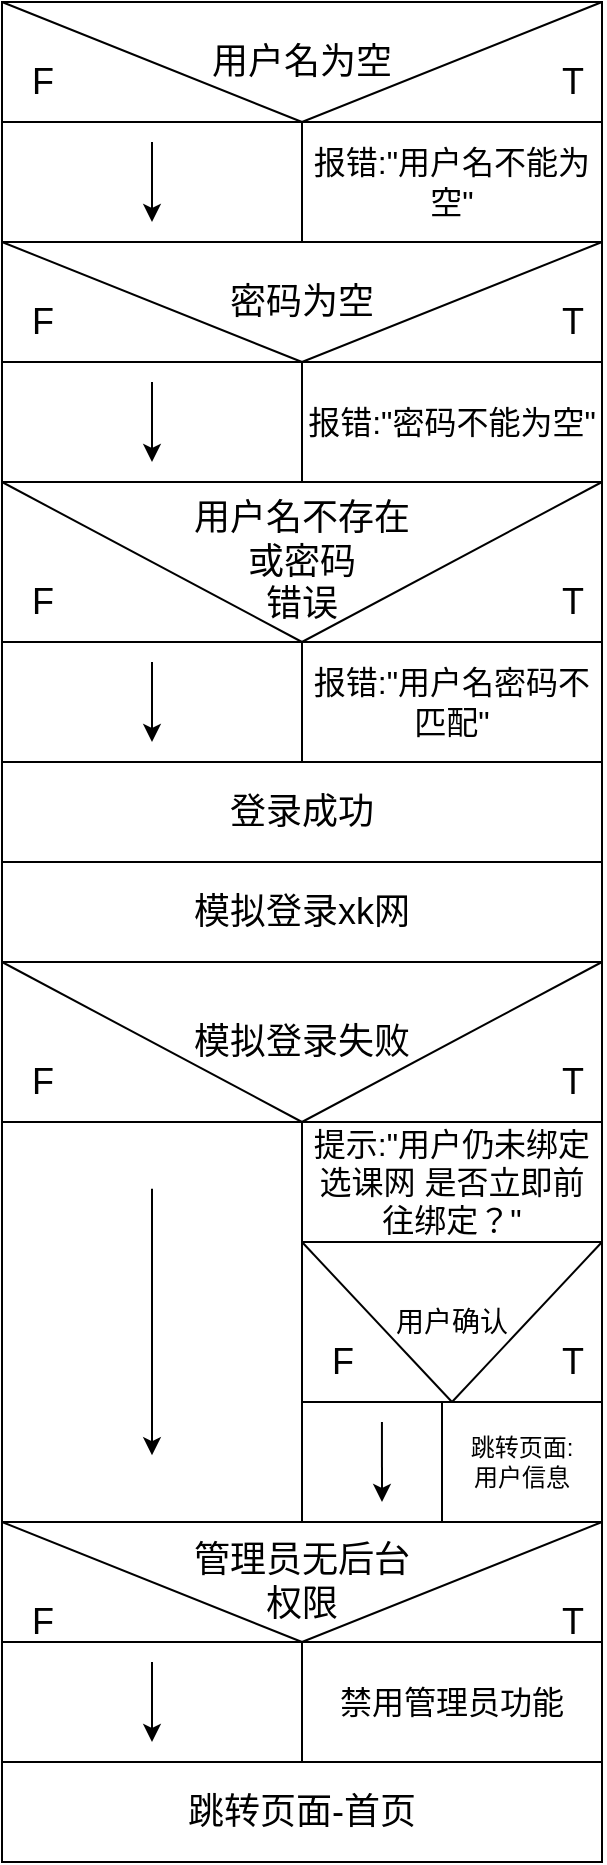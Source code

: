 <mxfile version="13.7.9" type="device"><diagram id="efhJDQm6ysN1oPkDI82S" name="第 1 页"><mxGraphModel dx="618" dy="1044" grid="1" gridSize="10" guides="1" tooltips="1" connect="1" arrows="1" fold="1" page="1" pageScale="1" pageWidth="827" pageHeight="1169" math="0" shadow="0"><root><mxCell id="0"/><mxCell id="1" parent="0"/><mxCell id="FFFZWK1clBQ6XGCM4Xpj-1" value="&lt;font style=&quot;font-size: 18px&quot;&gt;用户名为空&lt;/font&gt;" style="rounded=0;whiteSpace=wrap;html=1;" vertex="1" parent="1"><mxGeometry x="100" y="130" width="300" height="60" as="geometry"/></mxCell><mxCell id="FFFZWK1clBQ6XGCM4Xpj-2" value="" style="endArrow=none;html=1;entryX=0;entryY=0;entryDx=0;entryDy=0;exitX=0.5;exitY=1;exitDx=0;exitDy=0;" edge="1" parent="1" source="FFFZWK1clBQ6XGCM4Xpj-1" target="FFFZWK1clBQ6XGCM4Xpj-1"><mxGeometry width="50" height="50" relative="1" as="geometry"><mxPoint x="390" y="490" as="sourcePoint"/><mxPoint x="440" y="440" as="targetPoint"/></mxGeometry></mxCell><mxCell id="FFFZWK1clBQ6XGCM4Xpj-3" value="" style="endArrow=none;html=1;entryX=1;entryY=0;entryDx=0;entryDy=0;exitX=0.5;exitY=1;exitDx=0;exitDy=0;" edge="1" parent="1" source="FFFZWK1clBQ6XGCM4Xpj-1" target="FFFZWK1clBQ6XGCM4Xpj-1"><mxGeometry width="50" height="50" relative="1" as="geometry"><mxPoint x="390" y="490" as="sourcePoint"/><mxPoint x="440" y="440" as="targetPoint"/></mxGeometry></mxCell><mxCell id="FFFZWK1clBQ6XGCM4Xpj-8" value="&lt;font style=&quot;font-size: 18px&quot;&gt;F&lt;/font&gt;" style="text;html=1;align=center;verticalAlign=middle;resizable=0;points=[];autosize=1;" vertex="1" parent="1"><mxGeometry x="105" y="160" width="30" height="20" as="geometry"/></mxCell><mxCell id="FFFZWK1clBQ6XGCM4Xpj-9" value="&lt;font style=&quot;font-size: 18px&quot;&gt;T&lt;/font&gt;" style="text;html=1;align=center;verticalAlign=middle;resizable=0;points=[];autosize=1;" vertex="1" parent="1"><mxGeometry x="370" y="160" width="30" height="20" as="geometry"/></mxCell><mxCell id="FFFZWK1clBQ6XGCM4Xpj-10" value="" style="rounded=0;whiteSpace=wrap;html=1;" vertex="1" parent="1"><mxGeometry x="100" y="190" width="150" height="60" as="geometry"/></mxCell><mxCell id="FFFZWK1clBQ6XGCM4Xpj-11" value="&lt;font size=&quot;3&quot;&gt;报错:&quot;用户名不能为空&quot;&lt;/font&gt;" style="rounded=0;whiteSpace=wrap;html=1;" vertex="1" parent="1"><mxGeometry x="250" y="190" width="150" height="60" as="geometry"/></mxCell><mxCell id="FFFZWK1clBQ6XGCM4Xpj-12" value="" style="endArrow=classic;html=1;exitX=0.25;exitY=1;exitDx=0;exitDy=0;" edge="1" parent="1" source="FFFZWK1clBQ6XGCM4Xpj-1" target="FFFZWK1clBQ6XGCM4Xpj-10"><mxGeometry width="50" height="50" relative="1" as="geometry"><mxPoint x="390" y="480" as="sourcePoint"/><mxPoint x="440" y="430" as="targetPoint"/></mxGeometry></mxCell><mxCell id="FFFZWK1clBQ6XGCM4Xpj-13" value="" style="endArrow=classic;html=1;" edge="1" parent="1"><mxGeometry width="50" height="50" relative="1" as="geometry"><mxPoint x="175" y="200" as="sourcePoint"/><mxPoint x="175" y="240" as="targetPoint"/></mxGeometry></mxCell><mxCell id="FFFZWK1clBQ6XGCM4Xpj-15" value="&lt;font style=&quot;font-size: 18px&quot;&gt;密码为空&lt;/font&gt;" style="rounded=0;whiteSpace=wrap;html=1;" vertex="1" parent="1"><mxGeometry x="100" y="250" width="300" height="60" as="geometry"/></mxCell><mxCell id="FFFZWK1clBQ6XGCM4Xpj-16" value="" style="endArrow=none;html=1;entryX=0;entryY=0;entryDx=0;entryDy=0;exitX=0.5;exitY=1;exitDx=0;exitDy=0;" edge="1" parent="1" source="FFFZWK1clBQ6XGCM4Xpj-15" target="FFFZWK1clBQ6XGCM4Xpj-15"><mxGeometry width="50" height="50" relative="1" as="geometry"><mxPoint x="390" y="610" as="sourcePoint"/><mxPoint x="440" y="560" as="targetPoint"/></mxGeometry></mxCell><mxCell id="FFFZWK1clBQ6XGCM4Xpj-17" value="" style="endArrow=none;html=1;entryX=1;entryY=0;entryDx=0;entryDy=0;exitX=0.5;exitY=1;exitDx=0;exitDy=0;" edge="1" parent="1" source="FFFZWK1clBQ6XGCM4Xpj-15" target="FFFZWK1clBQ6XGCM4Xpj-15"><mxGeometry width="50" height="50" relative="1" as="geometry"><mxPoint x="390" y="610" as="sourcePoint"/><mxPoint x="440" y="560" as="targetPoint"/></mxGeometry></mxCell><mxCell id="FFFZWK1clBQ6XGCM4Xpj-18" value="&lt;font style=&quot;font-size: 18px&quot;&gt;F&lt;/font&gt;" style="text;html=1;align=center;verticalAlign=middle;resizable=0;points=[];autosize=1;" vertex="1" parent="1"><mxGeometry x="105" y="280" width="30" height="20" as="geometry"/></mxCell><mxCell id="FFFZWK1clBQ6XGCM4Xpj-19" value="&lt;font style=&quot;font-size: 18px&quot;&gt;T&lt;/font&gt;" style="text;html=1;align=center;verticalAlign=middle;resizable=0;points=[];autosize=1;" vertex="1" parent="1"><mxGeometry x="370" y="280" width="30" height="20" as="geometry"/></mxCell><mxCell id="FFFZWK1clBQ6XGCM4Xpj-20" value="" style="endArrow=classic;html=1;exitX=0.25;exitY=1;exitDx=0;exitDy=0;" edge="1" parent="1" source="FFFZWK1clBQ6XGCM4Xpj-15"><mxGeometry width="50" height="50" relative="1" as="geometry"><mxPoint x="390" y="600" as="sourcePoint"/><mxPoint x="175" y="310" as="targetPoint"/></mxGeometry></mxCell><mxCell id="FFFZWK1clBQ6XGCM4Xpj-21" value="" style="rounded=0;whiteSpace=wrap;html=1;" vertex="1" parent="1"><mxGeometry x="100" y="310" width="150" height="60" as="geometry"/></mxCell><mxCell id="FFFZWK1clBQ6XGCM4Xpj-22" value="&lt;font size=&quot;3&quot;&gt;报错:&quot;密码不能为空&quot;&lt;/font&gt;" style="rounded=0;whiteSpace=wrap;html=1;" vertex="1" parent="1"><mxGeometry x="250" y="310" width="150" height="60" as="geometry"/></mxCell><mxCell id="FFFZWK1clBQ6XGCM4Xpj-23" value="" style="endArrow=classic;html=1;exitX=0.25;exitY=1;exitDx=0;exitDy=0;" edge="1" parent="1" target="FFFZWK1clBQ6XGCM4Xpj-21"><mxGeometry width="50" height="50" relative="1" as="geometry"><mxPoint x="175" y="310" as="sourcePoint"/><mxPoint x="440" y="550" as="targetPoint"/></mxGeometry></mxCell><mxCell id="FFFZWK1clBQ6XGCM4Xpj-24" value="" style="endArrow=classic;html=1;" edge="1" parent="1"><mxGeometry width="50" height="50" relative="1" as="geometry"><mxPoint x="175" y="320" as="sourcePoint"/><mxPoint x="175" y="360" as="targetPoint"/></mxGeometry></mxCell><mxCell id="FFFZWK1clBQ6XGCM4Xpj-25" value="&lt;font style=&quot;font-size: 18px&quot;&gt;用户名不存在&lt;br&gt;或密码&lt;br&gt;错误&lt;br&gt;&lt;/font&gt;" style="rounded=0;whiteSpace=wrap;html=1;" vertex="1" parent="1"><mxGeometry x="100" y="370" width="300" height="80" as="geometry"/></mxCell><mxCell id="FFFZWK1clBQ6XGCM4Xpj-26" value="" style="endArrow=none;html=1;entryX=0;entryY=0;entryDx=0;entryDy=0;exitX=0.5;exitY=1;exitDx=0;exitDy=0;" edge="1" parent="1" source="FFFZWK1clBQ6XGCM4Xpj-25" target="FFFZWK1clBQ6XGCM4Xpj-25"><mxGeometry width="50" height="50" relative="1" as="geometry"><mxPoint x="390" y="750" as="sourcePoint"/><mxPoint x="440" y="700" as="targetPoint"/></mxGeometry></mxCell><mxCell id="FFFZWK1clBQ6XGCM4Xpj-27" value="" style="endArrow=none;html=1;entryX=1;entryY=0;entryDx=0;entryDy=0;exitX=0.5;exitY=1;exitDx=0;exitDy=0;" edge="1" parent="1" source="FFFZWK1clBQ6XGCM4Xpj-25" target="FFFZWK1clBQ6XGCM4Xpj-25"><mxGeometry width="50" height="50" relative="1" as="geometry"><mxPoint x="390" y="750" as="sourcePoint"/><mxPoint x="440" y="700" as="targetPoint"/></mxGeometry></mxCell><mxCell id="FFFZWK1clBQ6XGCM4Xpj-28" value="&lt;font style=&quot;font-size: 18px&quot;&gt;F&lt;/font&gt;" style="text;html=1;align=center;verticalAlign=middle;resizable=0;points=[];autosize=1;" vertex="1" parent="1"><mxGeometry x="105" y="420" width="30" height="20" as="geometry"/></mxCell><mxCell id="FFFZWK1clBQ6XGCM4Xpj-29" value="&lt;font style=&quot;font-size: 18px&quot;&gt;T&lt;/font&gt;" style="text;html=1;align=center;verticalAlign=middle;resizable=0;points=[];autosize=1;" vertex="1" parent="1"><mxGeometry x="370" y="420" width="30" height="20" as="geometry"/></mxCell><mxCell id="FFFZWK1clBQ6XGCM4Xpj-31" value="" style="endArrow=classic;html=1;exitX=0.25;exitY=1;exitDx=0;exitDy=0;" edge="1" parent="1"><mxGeometry width="50" height="50" relative="1" as="geometry"><mxPoint x="175" y="450" as="sourcePoint"/><mxPoint x="175" y="450" as="targetPoint"/></mxGeometry></mxCell><mxCell id="FFFZWK1clBQ6XGCM4Xpj-32" value="" style="rounded=0;whiteSpace=wrap;html=1;" vertex="1" parent="1"><mxGeometry x="100" y="450" width="150" height="60" as="geometry"/></mxCell><mxCell id="FFFZWK1clBQ6XGCM4Xpj-33" value="&lt;font size=&quot;3&quot;&gt;报错:&quot;用户名密码不匹配&quot;&lt;/font&gt;" style="rounded=0;whiteSpace=wrap;html=1;" vertex="1" parent="1"><mxGeometry x="250" y="450" width="150" height="60" as="geometry"/></mxCell><mxCell id="FFFZWK1clBQ6XGCM4Xpj-34" value="" style="endArrow=classic;html=1;exitX=0.25;exitY=1;exitDx=0;exitDy=0;" edge="1" parent="1" target="FFFZWK1clBQ6XGCM4Xpj-32"><mxGeometry width="50" height="50" relative="1" as="geometry"><mxPoint x="175" y="450" as="sourcePoint"/><mxPoint x="440" y="690" as="targetPoint"/></mxGeometry></mxCell><mxCell id="FFFZWK1clBQ6XGCM4Xpj-35" value="" style="endArrow=classic;html=1;" edge="1" parent="1"><mxGeometry width="50" height="50" relative="1" as="geometry"><mxPoint x="175" y="460" as="sourcePoint"/><mxPoint x="175" y="500" as="targetPoint"/></mxGeometry></mxCell><mxCell id="FFFZWK1clBQ6XGCM4Xpj-36" value="&lt;font style=&quot;font-size: 18px&quot;&gt;登录成功&lt;/font&gt;" style="rounded=0;whiteSpace=wrap;html=1;" vertex="1" parent="1"><mxGeometry x="100" y="510" width="300" height="50" as="geometry"/></mxCell><mxCell id="FFFZWK1clBQ6XGCM4Xpj-39" value="&lt;span style=&quot;font-size: 18px&quot;&gt;模拟登录失败&lt;br&gt;&lt;/span&gt;" style="rounded=0;whiteSpace=wrap;html=1;" vertex="1" parent="1"><mxGeometry x="100" y="610" width="300" height="80" as="geometry"/></mxCell><mxCell id="FFFZWK1clBQ6XGCM4Xpj-40" value="" style="endArrow=none;html=1;entryX=0;entryY=0;entryDx=0;entryDy=0;exitX=0.5;exitY=1;exitDx=0;exitDy=0;" edge="1" parent="1" source="FFFZWK1clBQ6XGCM4Xpj-39" target="FFFZWK1clBQ6XGCM4Xpj-39"><mxGeometry width="50" height="50" relative="1" as="geometry"><mxPoint x="390" y="940" as="sourcePoint"/><mxPoint x="440" y="890" as="targetPoint"/></mxGeometry></mxCell><mxCell id="FFFZWK1clBQ6XGCM4Xpj-41" value="" style="endArrow=none;html=1;entryX=1;entryY=0;entryDx=0;entryDy=0;exitX=0.5;exitY=1;exitDx=0;exitDy=0;" edge="1" parent="1" source="FFFZWK1clBQ6XGCM4Xpj-39" target="FFFZWK1clBQ6XGCM4Xpj-39"><mxGeometry width="50" height="50" relative="1" as="geometry"><mxPoint x="390" y="940" as="sourcePoint"/><mxPoint x="440" y="890" as="targetPoint"/></mxGeometry></mxCell><mxCell id="FFFZWK1clBQ6XGCM4Xpj-42" value="&lt;font style=&quot;font-size: 18px&quot;&gt;F&lt;/font&gt;" style="text;html=1;align=center;verticalAlign=middle;resizable=0;points=[];autosize=1;" vertex="1" parent="1"><mxGeometry x="105" y="660" width="30" height="20" as="geometry"/></mxCell><mxCell id="FFFZWK1clBQ6XGCM4Xpj-43" value="&lt;font style=&quot;font-size: 18px&quot;&gt;T&lt;/font&gt;" style="text;html=1;align=center;verticalAlign=middle;resizable=0;points=[];autosize=1;" vertex="1" parent="1"><mxGeometry x="370" y="660" width="30" height="20" as="geometry"/></mxCell><mxCell id="FFFZWK1clBQ6XGCM4Xpj-45" value="&lt;font style=&quot;font-size: 18px&quot;&gt;模拟登录xk网&lt;/font&gt;" style="rounded=0;whiteSpace=wrap;html=1;" vertex="1" parent="1"><mxGeometry x="100" y="560" width="300" height="50" as="geometry"/></mxCell><mxCell id="FFFZWK1clBQ6XGCM4Xpj-46" value="" style="rounded=0;whiteSpace=wrap;html=1;" vertex="1" parent="1"><mxGeometry x="100" y="690" width="150" height="200" as="geometry"/></mxCell><mxCell id="FFFZWK1clBQ6XGCM4Xpj-47" value="&lt;font size=&quot;3&quot;&gt;提示:&quot;用户仍未绑定选课网 是否立即前往绑定？&quot;&lt;/font&gt;" style="rounded=0;whiteSpace=wrap;html=1;" vertex="1" parent="1"><mxGeometry x="250" y="690" width="150" height="60" as="geometry"/></mxCell><mxCell id="FFFZWK1clBQ6XGCM4Xpj-52" value="" style="endArrow=classic;html=1;exitX=0.5;exitY=0.167;exitDx=0;exitDy=0;exitPerimeter=0;entryX=0.5;entryY=0.833;entryDx=0;entryDy=0;entryPerimeter=0;" edge="1" parent="1" source="FFFZWK1clBQ6XGCM4Xpj-46" target="FFFZWK1clBQ6XGCM4Xpj-46"><mxGeometry width="50" height="50" relative="1" as="geometry"><mxPoint x="190" y="760" as="sourcePoint"/><mxPoint x="190" y="740" as="targetPoint"/><Array as="points"/></mxGeometry></mxCell><mxCell id="FFFZWK1clBQ6XGCM4Xpj-53" value="&lt;font style=&quot;font-size: 14px&quot;&gt;用户确认&lt;/font&gt;" style="rounded=0;whiteSpace=wrap;html=1;" vertex="1" parent="1"><mxGeometry x="250" y="750" width="150" height="80" as="geometry"/></mxCell><mxCell id="FFFZWK1clBQ6XGCM4Xpj-54" value="" style="endArrow=none;html=1;entryX=0;entryY=0;entryDx=0;entryDy=0;exitX=0.5;exitY=1;exitDx=0;exitDy=0;" edge="1" parent="1" source="FFFZWK1clBQ6XGCM4Xpj-53" target="FFFZWK1clBQ6XGCM4Xpj-53"><mxGeometry width="50" height="50" relative="1" as="geometry"><mxPoint x="540" y="1130" as="sourcePoint"/><mxPoint x="590" y="1080" as="targetPoint"/></mxGeometry></mxCell><mxCell id="FFFZWK1clBQ6XGCM4Xpj-55" value="" style="endArrow=none;html=1;entryX=1;entryY=0;entryDx=0;entryDy=0;exitX=0.5;exitY=1;exitDx=0;exitDy=0;" edge="1" parent="1" source="FFFZWK1clBQ6XGCM4Xpj-53" target="FFFZWK1clBQ6XGCM4Xpj-53"><mxGeometry width="50" height="50" relative="1" as="geometry"><mxPoint x="540" y="1130" as="sourcePoint"/><mxPoint x="590" y="1080" as="targetPoint"/></mxGeometry></mxCell><mxCell id="FFFZWK1clBQ6XGCM4Xpj-56" value="&lt;font style=&quot;font-size: 18px&quot;&gt;F&lt;/font&gt;" style="text;html=1;align=center;verticalAlign=middle;resizable=0;points=[];autosize=1;" vertex="1" parent="1"><mxGeometry x="255" y="800" width="30" height="20" as="geometry"/></mxCell><mxCell id="FFFZWK1clBQ6XGCM4Xpj-57" value="&lt;font style=&quot;font-size: 18px&quot;&gt;T&lt;/font&gt;" style="text;html=1;align=center;verticalAlign=middle;resizable=0;points=[];autosize=1;" vertex="1" parent="1"><mxGeometry x="370" y="800" width="30" height="20" as="geometry"/></mxCell><mxCell id="FFFZWK1clBQ6XGCM4Xpj-59" value="" style="rounded=0;whiteSpace=wrap;html=1;" vertex="1" parent="1"><mxGeometry x="250" y="830" width="70" height="60" as="geometry"/></mxCell><mxCell id="FFFZWK1clBQ6XGCM4Xpj-60" value="跳转页面:&lt;br&gt;用户信息" style="rounded=0;whiteSpace=wrap;html=1;" vertex="1" parent="1"><mxGeometry x="320" y="830" width="80" height="60" as="geometry"/></mxCell><mxCell id="FFFZWK1clBQ6XGCM4Xpj-78" value="" style="endArrow=classic;html=1;exitX=0.571;exitY=0.167;exitDx=0;exitDy=0;exitPerimeter=0;" edge="1" parent="1" source="FFFZWK1clBQ6XGCM4Xpj-59"><mxGeometry width="50" height="50" relative="1" as="geometry"><mxPoint x="260" y="880" as="sourcePoint"/><mxPoint x="290" y="880" as="targetPoint"/></mxGeometry></mxCell><mxCell id="FFFZWK1clBQ6XGCM4Xpj-79" value="&lt;span style=&quot;font-size: 18px&quot;&gt;管理员无后台&lt;br&gt;权限&lt;br&gt;&lt;/span&gt;" style="rounded=0;whiteSpace=wrap;html=1;" vertex="1" parent="1"><mxGeometry x="100" y="890" width="300" height="60" as="geometry"/></mxCell><mxCell id="FFFZWK1clBQ6XGCM4Xpj-80" value="" style="endArrow=none;html=1;entryX=0;entryY=0;entryDx=0;entryDy=0;exitX=0.5;exitY=1;exitDx=0;exitDy=0;" edge="1" parent="1" source="FFFZWK1clBQ6XGCM4Xpj-79" target="FFFZWK1clBQ6XGCM4Xpj-79"><mxGeometry width="50" height="50" relative="1" as="geometry"><mxPoint x="390" y="1220" as="sourcePoint"/><mxPoint x="440" y="1170" as="targetPoint"/></mxGeometry></mxCell><mxCell id="FFFZWK1clBQ6XGCM4Xpj-81" value="" style="endArrow=none;html=1;entryX=1;entryY=0;entryDx=0;entryDy=0;exitX=0.5;exitY=1;exitDx=0;exitDy=0;" edge="1" parent="1" source="FFFZWK1clBQ6XGCM4Xpj-79" target="FFFZWK1clBQ6XGCM4Xpj-79"><mxGeometry width="50" height="50" relative="1" as="geometry"><mxPoint x="390" y="1220" as="sourcePoint"/><mxPoint x="440" y="1170" as="targetPoint"/></mxGeometry></mxCell><mxCell id="FFFZWK1clBQ6XGCM4Xpj-82" value="&lt;font style=&quot;font-size: 18px&quot;&gt;F&lt;/font&gt;" style="text;html=1;align=center;verticalAlign=middle;resizable=0;points=[];autosize=1;" vertex="1" parent="1"><mxGeometry x="105" y="930" width="30" height="20" as="geometry"/></mxCell><mxCell id="FFFZWK1clBQ6XGCM4Xpj-83" value="&lt;font style=&quot;font-size: 18px&quot;&gt;T&lt;/font&gt;" style="text;html=1;align=center;verticalAlign=middle;resizable=0;points=[];autosize=1;" vertex="1" parent="1"><mxGeometry x="370" y="930" width="30" height="20" as="geometry"/></mxCell><mxCell id="FFFZWK1clBQ6XGCM4Xpj-84" value="" style="endArrow=classic;html=1;exitX=0.25;exitY=1;exitDx=0;exitDy=0;" edge="1" parent="1"><mxGeometry width="50" height="50" relative="1" as="geometry"><mxPoint x="175" y="950.0" as="sourcePoint"/><mxPoint x="175" y="950.0" as="targetPoint"/></mxGeometry></mxCell><mxCell id="FFFZWK1clBQ6XGCM4Xpj-85" value="" style="rounded=0;whiteSpace=wrap;html=1;" vertex="1" parent="1"><mxGeometry x="100" y="950" width="150" height="60" as="geometry"/></mxCell><mxCell id="FFFZWK1clBQ6XGCM4Xpj-86" value="&lt;font size=&quot;3&quot;&gt;禁用管理员功能&lt;/font&gt;" style="rounded=0;whiteSpace=wrap;html=1;" vertex="1" parent="1"><mxGeometry x="250" y="950" width="150" height="60" as="geometry"/></mxCell><mxCell id="FFFZWK1clBQ6XGCM4Xpj-87" value="" style="endArrow=classic;html=1;exitX=0.25;exitY=1;exitDx=0;exitDy=0;" edge="1" parent="1" target="FFFZWK1clBQ6XGCM4Xpj-85"><mxGeometry width="50" height="50" relative="1" as="geometry"><mxPoint x="175" y="950.0" as="sourcePoint"/><mxPoint x="440" y="1190" as="targetPoint"/></mxGeometry></mxCell><mxCell id="FFFZWK1clBQ6XGCM4Xpj-88" value="" style="endArrow=classic;html=1;" edge="1" parent="1"><mxGeometry width="50" height="50" relative="1" as="geometry"><mxPoint x="175" y="960.0" as="sourcePoint"/><mxPoint x="175" y="1000.0" as="targetPoint"/></mxGeometry></mxCell><mxCell id="FFFZWK1clBQ6XGCM4Xpj-89" value="&lt;font style=&quot;font-size: 18px&quot;&gt;跳转页面-首页&lt;/font&gt;" style="rounded=0;whiteSpace=wrap;html=1;" vertex="1" parent="1"><mxGeometry x="100" y="1010" width="300" height="50" as="geometry"/></mxCell></root></mxGraphModel></diagram></mxfile>